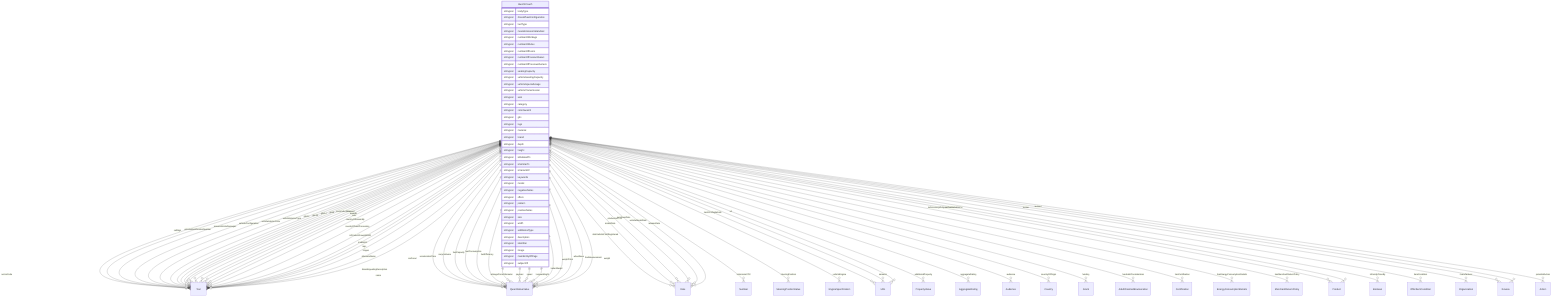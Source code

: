 erDiagram
BusOrCoach {
    stringList bodyType  
    stringList driveWheelConfiguration  
    stringList fuelType  
    stringList meetsEmissionStandard  
    stringList numberOfAirbags  
    stringList numberOfAxles  
    stringList numberOfDoors  
    stringList numberOfForwardGears  
    stringList numberOfPreviousOwners  
    stringList seatingCapacity  
    stringList vehicleSeatingCapacity  
    stringList vehicleSpecialUsage  
    stringList vehicleTransmission  
    stringList asin  
    stringList category  
    stringList colorSwatch  
    stringList gtin  
    stringList logo  
    stringList material  
    stringList brand  
    stringList depth  
    stringList height  
    stringList isRelatedTo  
    stringList isSimilarTo  
    stringList isVariantOf  
    stringList keywords  
    stringList model  
    stringList negativeNotes  
    stringList offers  
    stringList pattern  
    stringList positiveNotes  
    stringList size  
    stringList width  
    stringList additionalType  
    stringList description  
    stringList identifier  
    stringList image  
    stringList mainEntityOfPage  
    stringList subjectOf  
}

BusOrCoach ||--}o Text : "acrissCode"
BusOrCoach ||--}o QuantitativeValue : "roofLoad"
BusOrCoach ||--}o Text : "callSign"
BusOrCoach ||--}o Text : "vehicleIdentificationNumber"
BusOrCoach ||--}o QuantitativeValue : "accelerationTime"
BusOrCoach ||--}o QuantitativeValue : "cargoVolume"
BusOrCoach ||--}o Date : "dateVehicleFirstRegistered"
BusOrCoach ||--}o Number : "emissionsCO2"
BusOrCoach ||--}o QuantitativeValue : "fuelCapacity"
BusOrCoach ||--}o QuantitativeValue : "fuelConsumption"
BusOrCoach ||--}o QuantitativeValue : "fuelEfficiency"
BusOrCoach ||--}o Text : "knownVehicleDamages"
BusOrCoach ||--}o QuantitativeValue : "mileageFromOdometer"
BusOrCoach ||--}o Date : "modelDate"
BusOrCoach ||--}o QuantitativeValue : "payload"
BusOrCoach ||--}o Date : "productionDate"
BusOrCoach ||--}o Date : "purchaseDate"
BusOrCoach ||--}o QuantitativeValue : "speed"
BusOrCoach ||--}o SteeringPositionValue : "steeringPosition"
BusOrCoach ||--}o QuantitativeValue : "tongueWeight"
BusOrCoach ||--}o QuantitativeValue : "trailerWeight"
BusOrCoach ||--}o Text : "vehicleConfiguration"
BusOrCoach ||--}o EngineSpecification : "vehicleEngine"
BusOrCoach ||--}o Text : "vehicleInteriorColor"
BusOrCoach ||--}o Text : "vehicleInteriorType"
BusOrCoach ||--}o Date : "vehicleModelDate"
BusOrCoach ||--}o QuantitativeValue : "weightTotal"
BusOrCoach ||--}o QuantitativeValue : "wheelbase"
BusOrCoach ||--}o Text : "gtin12"
BusOrCoach ||--}o Text : "gtin13"
BusOrCoach ||--}o Text : "gtin14"
BusOrCoach ||--}o Text : "gtin8"
BusOrCoach ||--}o URL : "hasGS1DigitalLink"
BusOrCoach ||--}o Text : "nsn"
BusOrCoach ||--}o Text : "productID"
BusOrCoach ||--}o Text : "sku"
BusOrCoach ||--}o PropertyValue : "additionalProperty"
BusOrCoach ||--}o AggregateRating : "aggregateRating"
BusOrCoach ||--}o Audience : "audience"
BusOrCoach ||--}o Text : "award"
BusOrCoach ||--}o Text : "awards"
BusOrCoach ||--}o Text : "color"
BusOrCoach ||--}o Text : "countryOfAssembly"
BusOrCoach ||--}o Text : "countryOfLastProcessing"
BusOrCoach ||--}o Country : "countryOfOrigin"
BusOrCoach ||--}o Grant : "funding"
BusOrCoach ||--}o AdultOrientedEnumeration : "hasAdultConsideration"
BusOrCoach ||--}o Certification : "hasCertification"
BusOrCoach ||--}o EnergyConsumptionDetails : "hasEnergyConsumptionDetails"
BusOrCoach ||--}o QuantitativeValue : "hasMeasurement"
BusOrCoach ||--}o MerchantReturnPolicy : "hasMerchantReturnPolicy"
BusOrCoach ||--}o Text : "inProductGroupWithID"
BusOrCoach ||--}o Product : "isAccessoryOrSparePartFor"
BusOrCoach ||--}o Product : "isConsumableFor"
BusOrCoach ||--}o Boolean : "isFamilyFriendly"
BusOrCoach ||--}o OfferItemCondition : "itemCondition"
BusOrCoach ||--}o Organization : "manufacturer"
BusOrCoach ||--}o Text : "mobileUrl"
BusOrCoach ||--}o Text : "mpn"
BusOrCoach ||--}o Date : "releaseDate"
BusOrCoach ||--}o Review : "review"
BusOrCoach ||--}o Review : "reviews"
BusOrCoach ||--}o Text : "slogan"
BusOrCoach ||--}o QuantitativeValue : "weight"
BusOrCoach ||--}o Text : "alternateName"
BusOrCoach ||--}o Text : "disambiguatingDescription"
BusOrCoach ||--}o Text : "name"
BusOrCoach ||--}o URL : "sameAs"
BusOrCoach ||--}o Action : "potentialAction"
BusOrCoach ||--}o URL : "url"